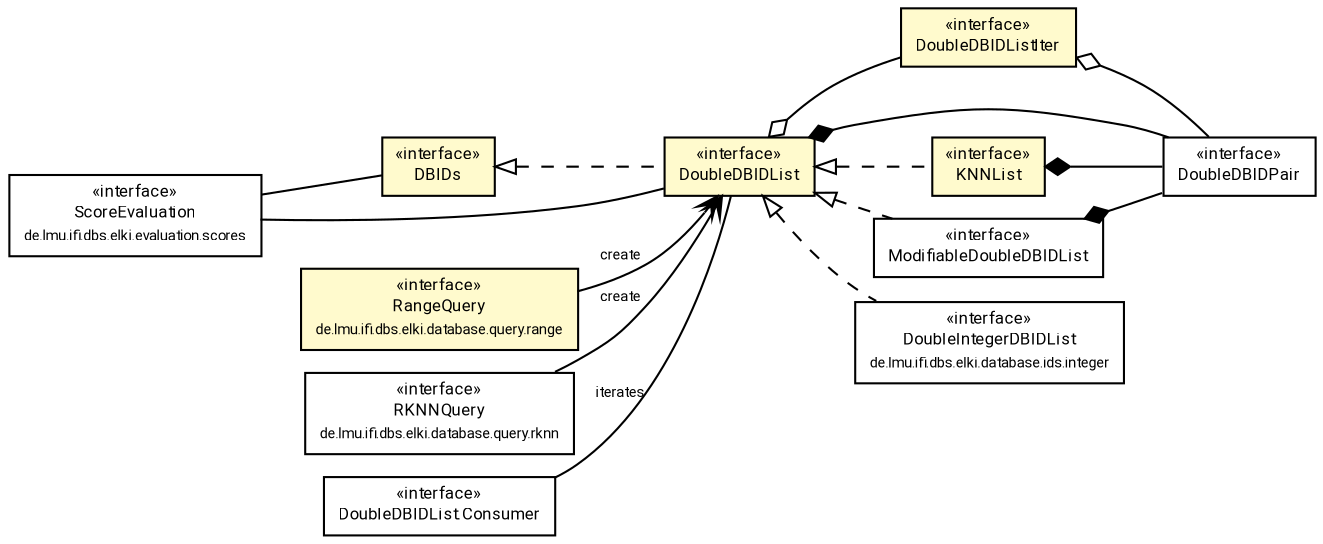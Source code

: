 #!/usr/local/bin/dot
#
# Class diagram 
# Generated by UMLGraph version R5_7_2-60-g0e99a6 (http://www.spinellis.gr/umlgraph/)
#

digraph G {
	graph [fontnames="svg"]
	edge [fontname="Roboto",fontsize=7,labelfontname="Roboto",labelfontsize=7,color="black"];
	node [fontname="Roboto",fontcolor="black",fontsize=8,shape=plaintext,margin=0,width=0,height=0];
	nodesep=0.15;
	ranksep=0.25;
	rankdir=LR;
	// de.lmu.ifi.dbs.elki.evaluation.scores.ScoreEvaluation
	c3456643 [label=<<table title="de.lmu.ifi.dbs.elki.evaluation.scores.ScoreEvaluation" border="0" cellborder="1" cellspacing="0" cellpadding="2" href="../../evaluation/scores/ScoreEvaluation.html" target="_parent">
		<tr><td><table border="0" cellspacing="0" cellpadding="1">
		<tr><td align="center" balign="center"> &#171;interface&#187; </td></tr>
		<tr><td align="center" balign="center"> <font face="Roboto">ScoreEvaluation</font> </td></tr>
		<tr><td align="center" balign="center"> <font face="Roboto" point-size="7.0">de.lmu.ifi.dbs.elki.evaluation.scores</font> </td></tr>
		</table></td></tr>
		</table>>, URL="../../evaluation/scores/ScoreEvaluation.html"];
	// de.lmu.ifi.dbs.elki.database.query.range.RangeQuery<O>
	c3456711 [label=<<table title="de.lmu.ifi.dbs.elki.database.query.range.RangeQuery" border="0" cellborder="1" cellspacing="0" cellpadding="2" bgcolor="LemonChiffon" href="../query/range/RangeQuery.html" target="_parent">
		<tr><td><table border="0" cellspacing="0" cellpadding="1">
		<tr><td align="center" balign="center"> &#171;interface&#187; </td></tr>
		<tr><td align="center" balign="center"> <font face="Roboto">RangeQuery</font> </td></tr>
		<tr><td align="center" balign="center"> <font face="Roboto" point-size="7.0">de.lmu.ifi.dbs.elki.database.query.range</font> </td></tr>
		</table></td></tr>
		</table>>, URL="../query/range/RangeQuery.html"];
	// de.lmu.ifi.dbs.elki.database.query.rknn.RKNNQuery<O>
	c3456713 [label=<<table title="de.lmu.ifi.dbs.elki.database.query.rknn.RKNNQuery" border="0" cellborder="1" cellspacing="0" cellpadding="2" href="../query/rknn/RKNNQuery.html" target="_parent">
		<tr><td><table border="0" cellspacing="0" cellpadding="1">
		<tr><td align="center" balign="center"> &#171;interface&#187; </td></tr>
		<tr><td align="center" balign="center"> <font face="Roboto">RKNNQuery</font> </td></tr>
		<tr><td align="center" balign="center"> <font face="Roboto" point-size="7.0">de.lmu.ifi.dbs.elki.database.query.rknn</font> </td></tr>
		</table></td></tr>
		</table>>, URL="../query/rknn/RKNNQuery.html"];
	// de.lmu.ifi.dbs.elki.database.ids.DBIDs
	c3456867 [label=<<table title="de.lmu.ifi.dbs.elki.database.ids.DBIDs" border="0" cellborder="1" cellspacing="0" cellpadding="2" bgcolor="LemonChiffon" href="DBIDs.html" target="_parent">
		<tr><td><table border="0" cellspacing="0" cellpadding="1">
		<tr><td align="center" balign="center"> &#171;interface&#187; </td></tr>
		<tr><td align="center" balign="center"> <font face="Roboto">DBIDs</font> </td></tr>
		</table></td></tr>
		</table>>, URL="DBIDs.html"];
	// de.lmu.ifi.dbs.elki.database.ids.DoubleDBIDListIter
	c3456871 [label=<<table title="de.lmu.ifi.dbs.elki.database.ids.DoubleDBIDListIter" border="0" cellborder="1" cellspacing="0" cellpadding="2" bgcolor="LemonChiffon" href="DoubleDBIDListIter.html" target="_parent">
		<tr><td><table border="0" cellspacing="0" cellpadding="1">
		<tr><td align="center" balign="center"> &#171;interface&#187; </td></tr>
		<tr><td align="center" balign="center"> <font face="Roboto">DoubleDBIDListIter</font> </td></tr>
		</table></td></tr>
		</table>>, URL="DoubleDBIDListIter.html"];
	// de.lmu.ifi.dbs.elki.database.ids.DoubleDBIDList
	c3456882 [label=<<table title="de.lmu.ifi.dbs.elki.database.ids.DoubleDBIDList" border="0" cellborder="1" cellspacing="0" cellpadding="2" bgcolor="lemonChiffon" href="DoubleDBIDList.html" target="_parent">
		<tr><td><table border="0" cellspacing="0" cellpadding="1">
		<tr><td align="center" balign="center"> &#171;interface&#187; </td></tr>
		<tr><td align="center" balign="center"> <font face="Roboto">DoubleDBIDList</font> </td></tr>
		</table></td></tr>
		</table>>, URL="DoubleDBIDList.html"];
	// de.lmu.ifi.dbs.elki.database.ids.DoubleDBIDList.Consumer
	c3456883 [label=<<table title="de.lmu.ifi.dbs.elki.database.ids.DoubleDBIDList.Consumer" border="0" cellborder="1" cellspacing="0" cellpadding="2" href="DoubleDBIDList.Consumer.html" target="_parent">
		<tr><td><table border="0" cellspacing="0" cellpadding="1">
		<tr><td align="center" balign="center"> &#171;interface&#187; </td></tr>
		<tr><td align="center" balign="center"> <font face="Roboto">DoubleDBIDList.Consumer</font> </td></tr>
		</table></td></tr>
		</table>>, URL="DoubleDBIDList.Consumer.html"];
	// de.lmu.ifi.dbs.elki.database.ids.DoubleDBIDPair
	c3456887 [label=<<table title="de.lmu.ifi.dbs.elki.database.ids.DoubleDBIDPair" border="0" cellborder="1" cellspacing="0" cellpadding="2" href="DoubleDBIDPair.html" target="_parent">
		<tr><td><table border="0" cellspacing="0" cellpadding="1">
		<tr><td align="center" balign="center"> &#171;interface&#187; </td></tr>
		<tr><td align="center" balign="center"> <font face="Roboto">DoubleDBIDPair</font> </td></tr>
		</table></td></tr>
		</table>>, URL="DoubleDBIDPair.html"];
	// de.lmu.ifi.dbs.elki.database.ids.KNNList
	c3456888 [label=<<table title="de.lmu.ifi.dbs.elki.database.ids.KNNList" border="0" cellborder="1" cellspacing="0" cellpadding="2" bgcolor="LemonChiffon" href="KNNList.html" target="_parent">
		<tr><td><table border="0" cellspacing="0" cellpadding="1">
		<tr><td align="center" balign="center"> &#171;interface&#187; </td></tr>
		<tr><td align="center" balign="center"> <font face="Roboto">KNNList</font> </td></tr>
		</table></td></tr>
		</table>>, URL="KNNList.html"];
	// de.lmu.ifi.dbs.elki.database.ids.ModifiableDoubleDBIDList
	c3456890 [label=<<table title="de.lmu.ifi.dbs.elki.database.ids.ModifiableDoubleDBIDList" border="0" cellborder="1" cellspacing="0" cellpadding="2" href="ModifiableDoubleDBIDList.html" target="_parent">
		<tr><td><table border="0" cellspacing="0" cellpadding="1">
		<tr><td align="center" balign="center"> &#171;interface&#187; </td></tr>
		<tr><td align="center" balign="center"> <font face="Roboto">ModifiableDoubleDBIDList</font> </td></tr>
		</table></td></tr>
		</table>>, URL="ModifiableDoubleDBIDList.html"];
	// de.lmu.ifi.dbs.elki.database.ids.integer.DoubleIntegerDBIDList
	c3456973 [label=<<table title="de.lmu.ifi.dbs.elki.database.ids.integer.DoubleIntegerDBIDList" border="0" cellborder="1" cellspacing="0" cellpadding="2" href="integer/DoubleIntegerDBIDList.html" target="_parent">
		<tr><td><table border="0" cellspacing="0" cellpadding="1">
		<tr><td align="center" balign="center"> &#171;interface&#187; </td></tr>
		<tr><td align="center" balign="center"> <font face="Roboto">DoubleIntegerDBIDList</font> </td></tr>
		<tr><td align="center" balign="center"> <font face="Roboto" point-size="7.0">de.lmu.ifi.dbs.elki.database.ids.integer</font> </td></tr>
		</table></td></tr>
		</table>>, URL="integer/DoubleIntegerDBIDList.html"];
	// de.lmu.ifi.dbs.elki.evaluation.scores.ScoreEvaluation assoc de.lmu.ifi.dbs.elki.database.ids.DoubleDBIDList
	c3456643 -> c3456882 [arrowhead=none,weight=2];
	// de.lmu.ifi.dbs.elki.evaluation.scores.ScoreEvaluation assoc de.lmu.ifi.dbs.elki.database.ids.DBIDs
	c3456643 -> c3456867 [arrowhead=none,weight=2];
	// de.lmu.ifi.dbs.elki.database.query.range.RangeQuery<O> navassoc de.lmu.ifi.dbs.elki.database.ids.DoubleDBIDList
	c3456711 -> c3456882 [arrowhead=open,weight=1,label="create"];
	// de.lmu.ifi.dbs.elki.database.query.rknn.RKNNQuery<O> navassoc de.lmu.ifi.dbs.elki.database.ids.DoubleDBIDList
	c3456713 -> c3456882 [arrowhead=open,weight=1,label="create"];
	// de.lmu.ifi.dbs.elki.database.ids.DoubleDBIDListIter has de.lmu.ifi.dbs.elki.database.ids.DoubleDBIDPair
	c3456871 -> c3456887 [arrowhead=none,arrowtail=ediamond,dir=back,weight=4];
	// de.lmu.ifi.dbs.elki.database.ids.DoubleDBIDList implements de.lmu.ifi.dbs.elki.database.ids.DBIDs
	c3456867 -> c3456882 [arrowtail=empty,style=dashed,dir=back,weight=9];
	// de.lmu.ifi.dbs.elki.database.ids.DoubleDBIDList composed de.lmu.ifi.dbs.elki.database.ids.DoubleDBIDPair
	c3456882 -> c3456887 [arrowhead=none,arrowtail=diamond,dir=back,weight=6];
	// de.lmu.ifi.dbs.elki.database.ids.DoubleDBIDList has de.lmu.ifi.dbs.elki.database.ids.DoubleDBIDListIter
	c3456882 -> c3456871 [arrowhead=none,arrowtail=ediamond,dir=back,weight=4];
	// de.lmu.ifi.dbs.elki.database.ids.DoubleDBIDList.Consumer assoc de.lmu.ifi.dbs.elki.database.ids.DoubleDBIDList
	c3456883 -> c3456882 [arrowhead=none,weight=2,label="iterates"];
	// de.lmu.ifi.dbs.elki.database.ids.KNNList implements de.lmu.ifi.dbs.elki.database.ids.DoubleDBIDList
	c3456882 -> c3456888 [arrowtail=empty,style=dashed,dir=back,weight=9];
	// de.lmu.ifi.dbs.elki.database.ids.KNNList composed de.lmu.ifi.dbs.elki.database.ids.DoubleDBIDPair
	c3456888 -> c3456887 [arrowhead=none,arrowtail=diamond,dir=back,weight=6];
	// de.lmu.ifi.dbs.elki.database.ids.ModifiableDoubleDBIDList implements de.lmu.ifi.dbs.elki.database.ids.DoubleDBIDList
	c3456882 -> c3456890 [arrowtail=empty,style=dashed,dir=back,weight=9];
	// de.lmu.ifi.dbs.elki.database.ids.ModifiableDoubleDBIDList composed de.lmu.ifi.dbs.elki.database.ids.DoubleDBIDPair
	c3456890 -> c3456887 [arrowhead=none,arrowtail=diamond,dir=back,weight=6];
	// de.lmu.ifi.dbs.elki.database.ids.integer.DoubleIntegerDBIDList implements de.lmu.ifi.dbs.elki.database.ids.DoubleDBIDList
	c3456882 -> c3456973 [arrowtail=empty,style=dashed,dir=back,weight=9];
}

